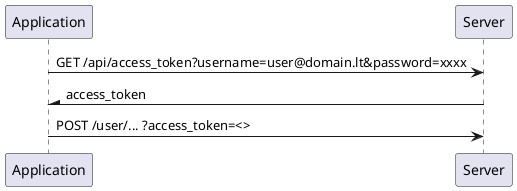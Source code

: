 @startuml

participant app as "Application"
participant srv as "Server"

app -> srv: GET /api/access_token?username=user@domain.lt&password=xxxx
app /- srv: access_token

app -> srv: POST /user/... ?access_token=<>
@enduml
